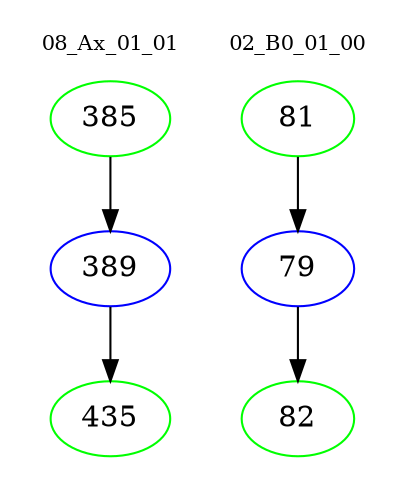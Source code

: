 digraph{
subgraph cluster_0 {
color = white
label = "08_Ax_01_01";
fontsize=10;
T0_385 [label="385", color="green"]
T0_385 -> T0_389 [color="black"]
T0_389 [label="389", color="blue"]
T0_389 -> T0_435 [color="black"]
T0_435 [label="435", color="green"]
}
subgraph cluster_1 {
color = white
label = "02_B0_01_00";
fontsize=10;
T1_81 [label="81", color="green"]
T1_81 -> T1_79 [color="black"]
T1_79 [label="79", color="blue"]
T1_79 -> T1_82 [color="black"]
T1_82 [label="82", color="green"]
}
}
